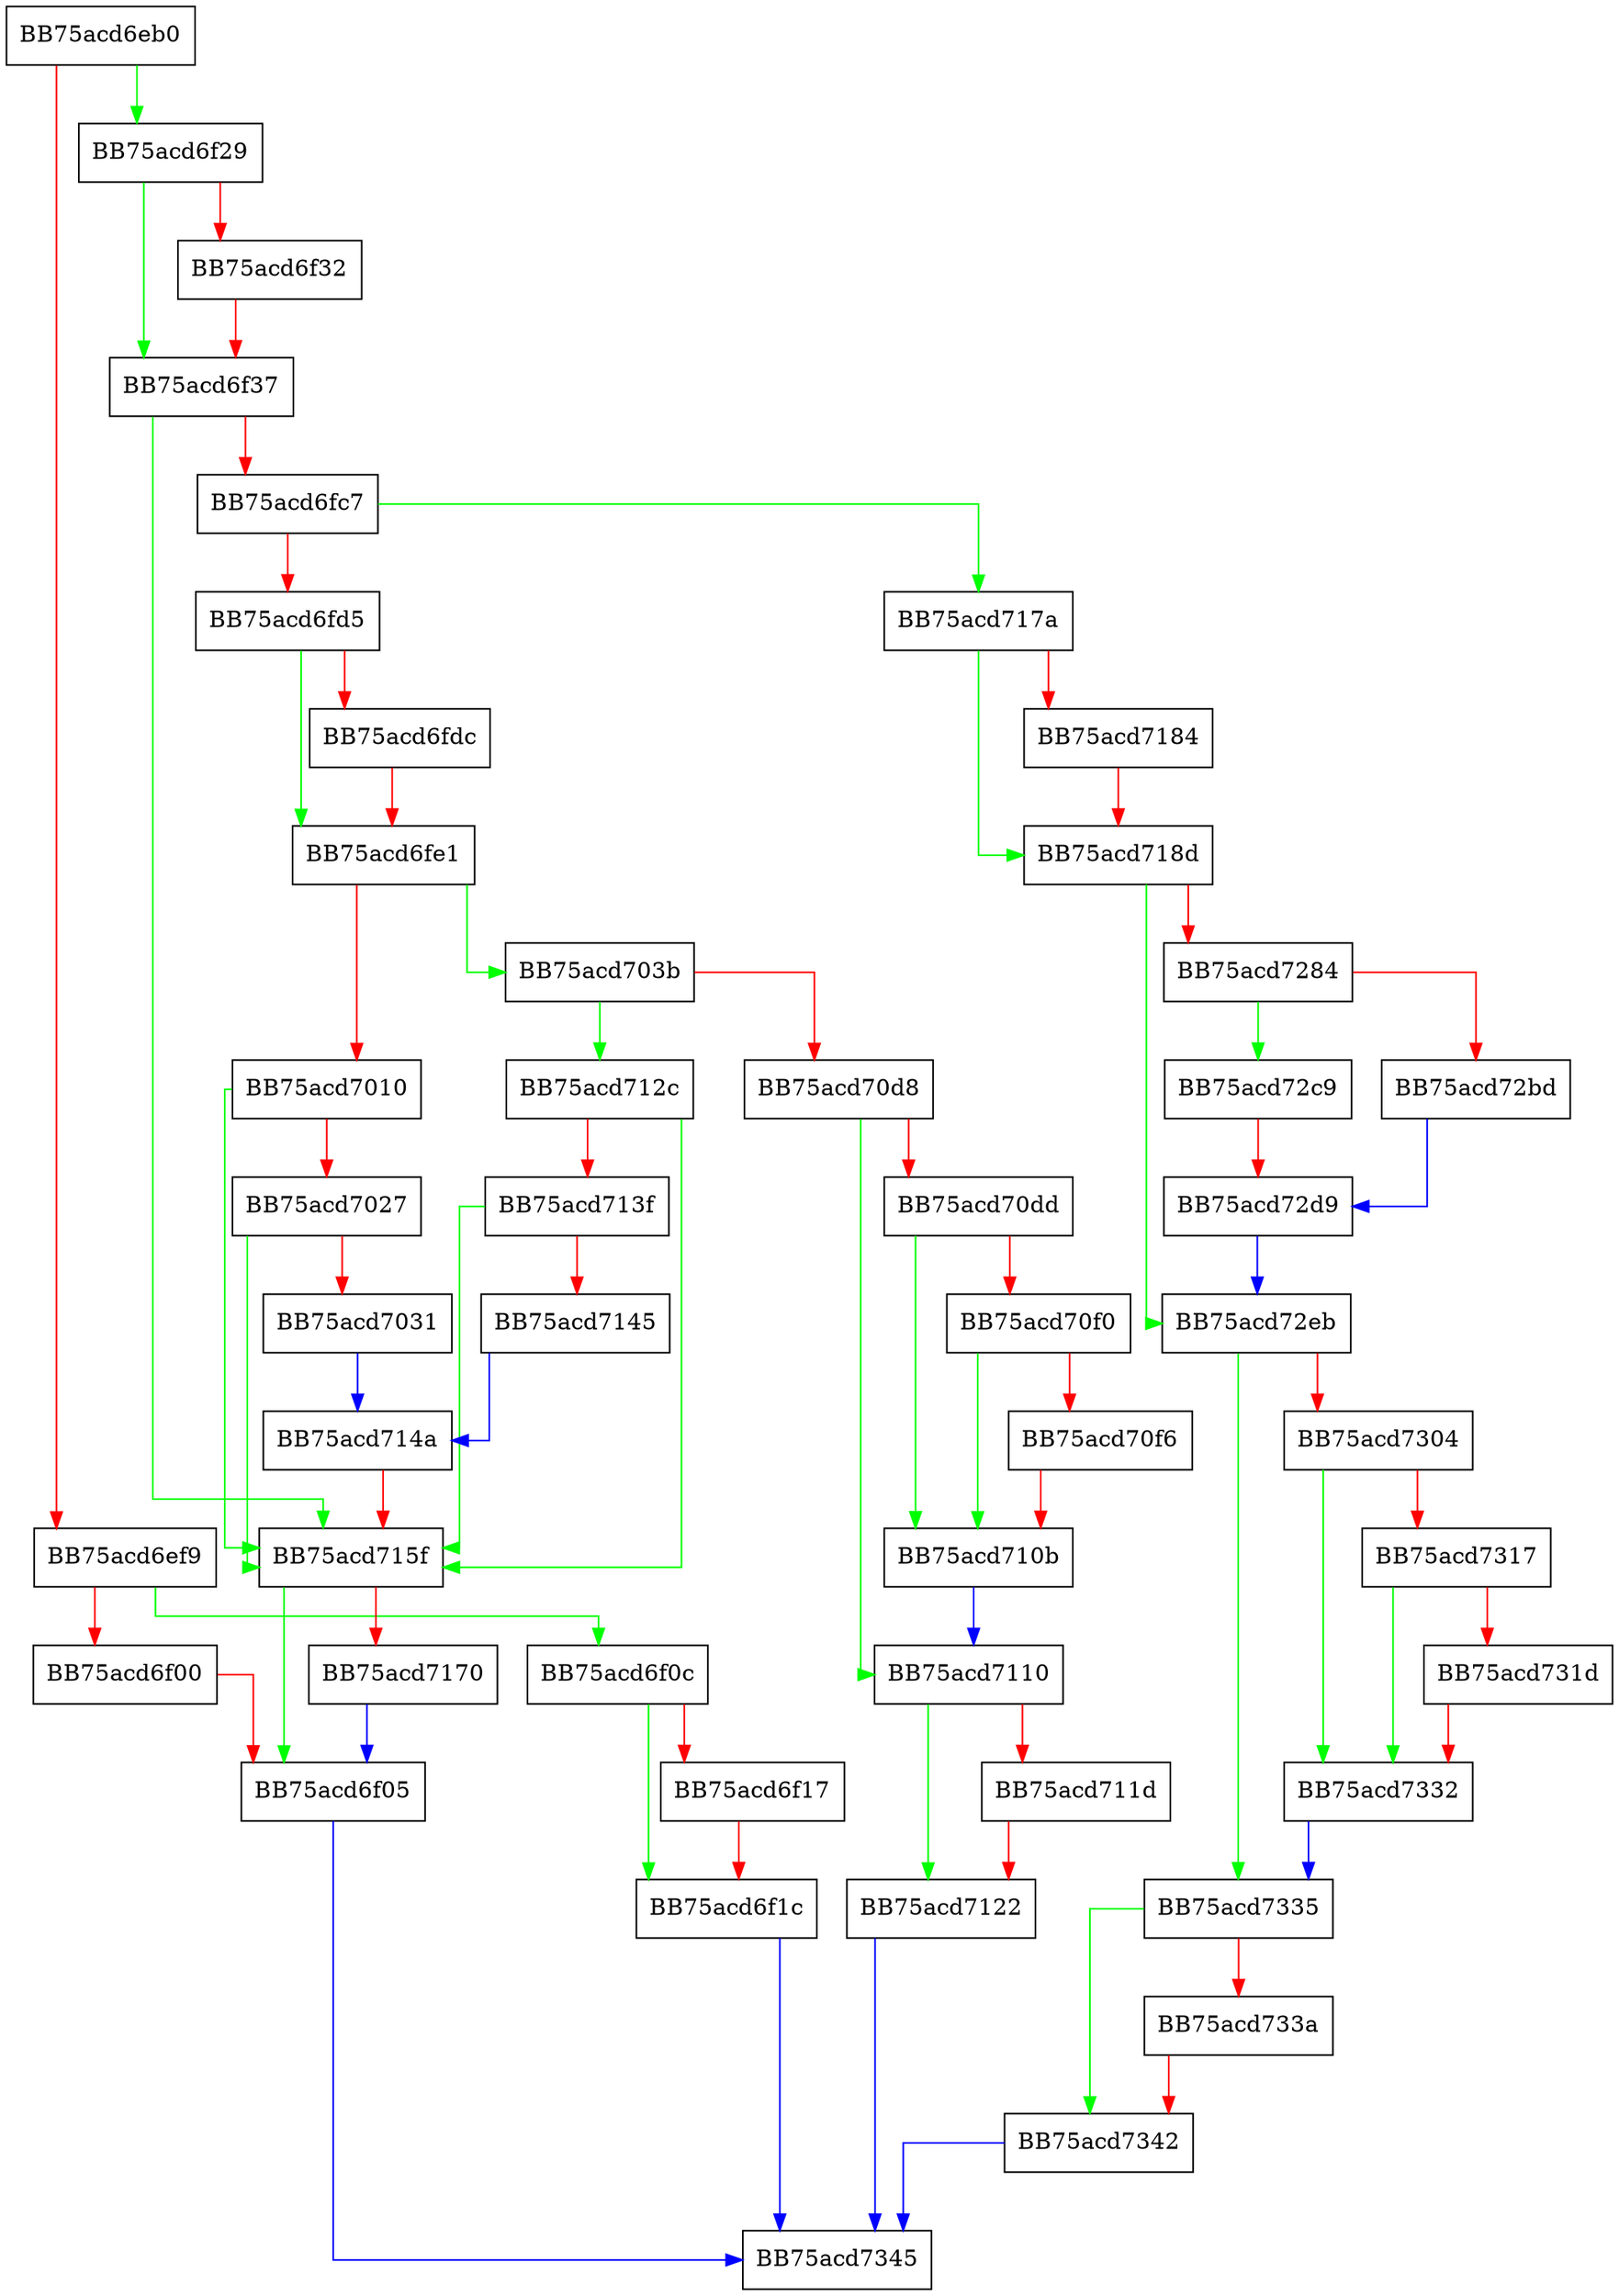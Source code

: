 digraph Report {
  node [shape="box"];
  graph [splines=ortho];
  BB75acd6eb0 -> BB75acd6f29 [color="green"];
  BB75acd6eb0 -> BB75acd6ef9 [color="red"];
  BB75acd6ef9 -> BB75acd6f0c [color="green"];
  BB75acd6ef9 -> BB75acd6f00 [color="red"];
  BB75acd6f00 -> BB75acd6f05 [color="red"];
  BB75acd6f05 -> BB75acd7345 [color="blue"];
  BB75acd6f0c -> BB75acd6f1c [color="green"];
  BB75acd6f0c -> BB75acd6f17 [color="red"];
  BB75acd6f17 -> BB75acd6f1c [color="red"];
  BB75acd6f1c -> BB75acd7345 [color="blue"];
  BB75acd6f29 -> BB75acd6f37 [color="green"];
  BB75acd6f29 -> BB75acd6f32 [color="red"];
  BB75acd6f32 -> BB75acd6f37 [color="red"];
  BB75acd6f37 -> BB75acd715f [color="green"];
  BB75acd6f37 -> BB75acd6fc7 [color="red"];
  BB75acd6fc7 -> BB75acd717a [color="green"];
  BB75acd6fc7 -> BB75acd6fd5 [color="red"];
  BB75acd6fd5 -> BB75acd6fe1 [color="green"];
  BB75acd6fd5 -> BB75acd6fdc [color="red"];
  BB75acd6fdc -> BB75acd6fe1 [color="red"];
  BB75acd6fe1 -> BB75acd703b [color="green"];
  BB75acd6fe1 -> BB75acd7010 [color="red"];
  BB75acd7010 -> BB75acd715f [color="green"];
  BB75acd7010 -> BB75acd7027 [color="red"];
  BB75acd7027 -> BB75acd715f [color="green"];
  BB75acd7027 -> BB75acd7031 [color="red"];
  BB75acd7031 -> BB75acd714a [color="blue"];
  BB75acd703b -> BB75acd712c [color="green"];
  BB75acd703b -> BB75acd70d8 [color="red"];
  BB75acd70d8 -> BB75acd7110 [color="green"];
  BB75acd70d8 -> BB75acd70dd [color="red"];
  BB75acd70dd -> BB75acd710b [color="green"];
  BB75acd70dd -> BB75acd70f0 [color="red"];
  BB75acd70f0 -> BB75acd710b [color="green"];
  BB75acd70f0 -> BB75acd70f6 [color="red"];
  BB75acd70f6 -> BB75acd710b [color="red"];
  BB75acd710b -> BB75acd7110 [color="blue"];
  BB75acd7110 -> BB75acd7122 [color="green"];
  BB75acd7110 -> BB75acd711d [color="red"];
  BB75acd711d -> BB75acd7122 [color="red"];
  BB75acd7122 -> BB75acd7345 [color="blue"];
  BB75acd712c -> BB75acd715f [color="green"];
  BB75acd712c -> BB75acd713f [color="red"];
  BB75acd713f -> BB75acd715f [color="green"];
  BB75acd713f -> BB75acd7145 [color="red"];
  BB75acd7145 -> BB75acd714a [color="blue"];
  BB75acd714a -> BB75acd715f [color="red"];
  BB75acd715f -> BB75acd6f05 [color="green"];
  BB75acd715f -> BB75acd7170 [color="red"];
  BB75acd7170 -> BB75acd6f05 [color="blue"];
  BB75acd717a -> BB75acd718d [color="green"];
  BB75acd717a -> BB75acd7184 [color="red"];
  BB75acd7184 -> BB75acd718d [color="red"];
  BB75acd718d -> BB75acd72eb [color="green"];
  BB75acd718d -> BB75acd7284 [color="red"];
  BB75acd7284 -> BB75acd72c9 [color="green"];
  BB75acd7284 -> BB75acd72bd [color="red"];
  BB75acd72bd -> BB75acd72d9 [color="blue"];
  BB75acd72c9 -> BB75acd72d9 [color="red"];
  BB75acd72d9 -> BB75acd72eb [color="blue"];
  BB75acd72eb -> BB75acd7335 [color="green"];
  BB75acd72eb -> BB75acd7304 [color="red"];
  BB75acd7304 -> BB75acd7332 [color="green"];
  BB75acd7304 -> BB75acd7317 [color="red"];
  BB75acd7317 -> BB75acd7332 [color="green"];
  BB75acd7317 -> BB75acd731d [color="red"];
  BB75acd731d -> BB75acd7332 [color="red"];
  BB75acd7332 -> BB75acd7335 [color="blue"];
  BB75acd7335 -> BB75acd7342 [color="green"];
  BB75acd7335 -> BB75acd733a [color="red"];
  BB75acd733a -> BB75acd7342 [color="red"];
  BB75acd7342 -> BB75acd7345 [color="blue"];
}
